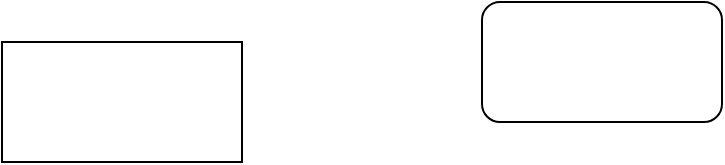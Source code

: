 <mxfile version="11.3.0" type="github" pages="1"><diagram id="lxuGZhv45HiVRWVXBBIQ" name="第 1 页"><mxGraphModel dx="1408" dy="786" grid="1" gridSize="10" guides="1" tooltips="1" connect="1" arrows="1" fold="1" page="1" pageScale="1" pageWidth="827" pageHeight="1169" math="0" shadow="0"><root><mxCell id="0"/><mxCell id="1" parent="0"/><mxCell id="51M69uCJoB4jW_X9vlYQ-1" value="" style="rounded=0;whiteSpace=wrap;html=1;" vertex="1" parent="1"><mxGeometry x="40" y="150" width="120" height="60" as="geometry"/></mxCell><mxCell id="51M69uCJoB4jW_X9vlYQ-2" value="" style="rounded=1;whiteSpace=wrap;html=1;" vertex="1" parent="1"><mxGeometry x="280" y="130" width="120" height="60" as="geometry"/></mxCell></root></mxGraphModel></diagram></mxfile>